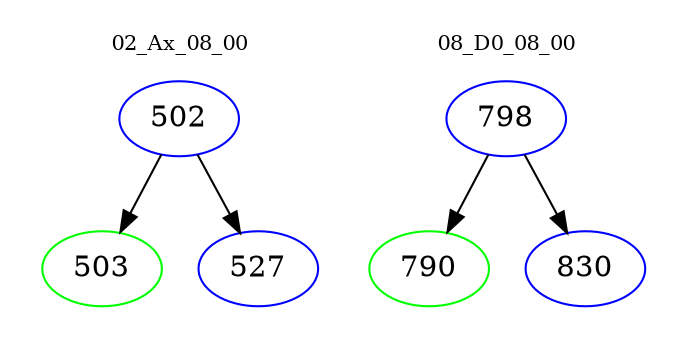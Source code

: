 digraph{
subgraph cluster_0 {
color = white
label = "02_Ax_08_00";
fontsize=10;
T0_502 [label="502", color="blue"]
T0_502 -> T0_503 [color="black"]
T0_503 [label="503", color="green"]
T0_502 -> T0_527 [color="black"]
T0_527 [label="527", color="blue"]
}
subgraph cluster_1 {
color = white
label = "08_D0_08_00";
fontsize=10;
T1_798 [label="798", color="blue"]
T1_798 -> T1_790 [color="black"]
T1_790 [label="790", color="green"]
T1_798 -> T1_830 [color="black"]
T1_830 [label="830", color="blue"]
}
}
